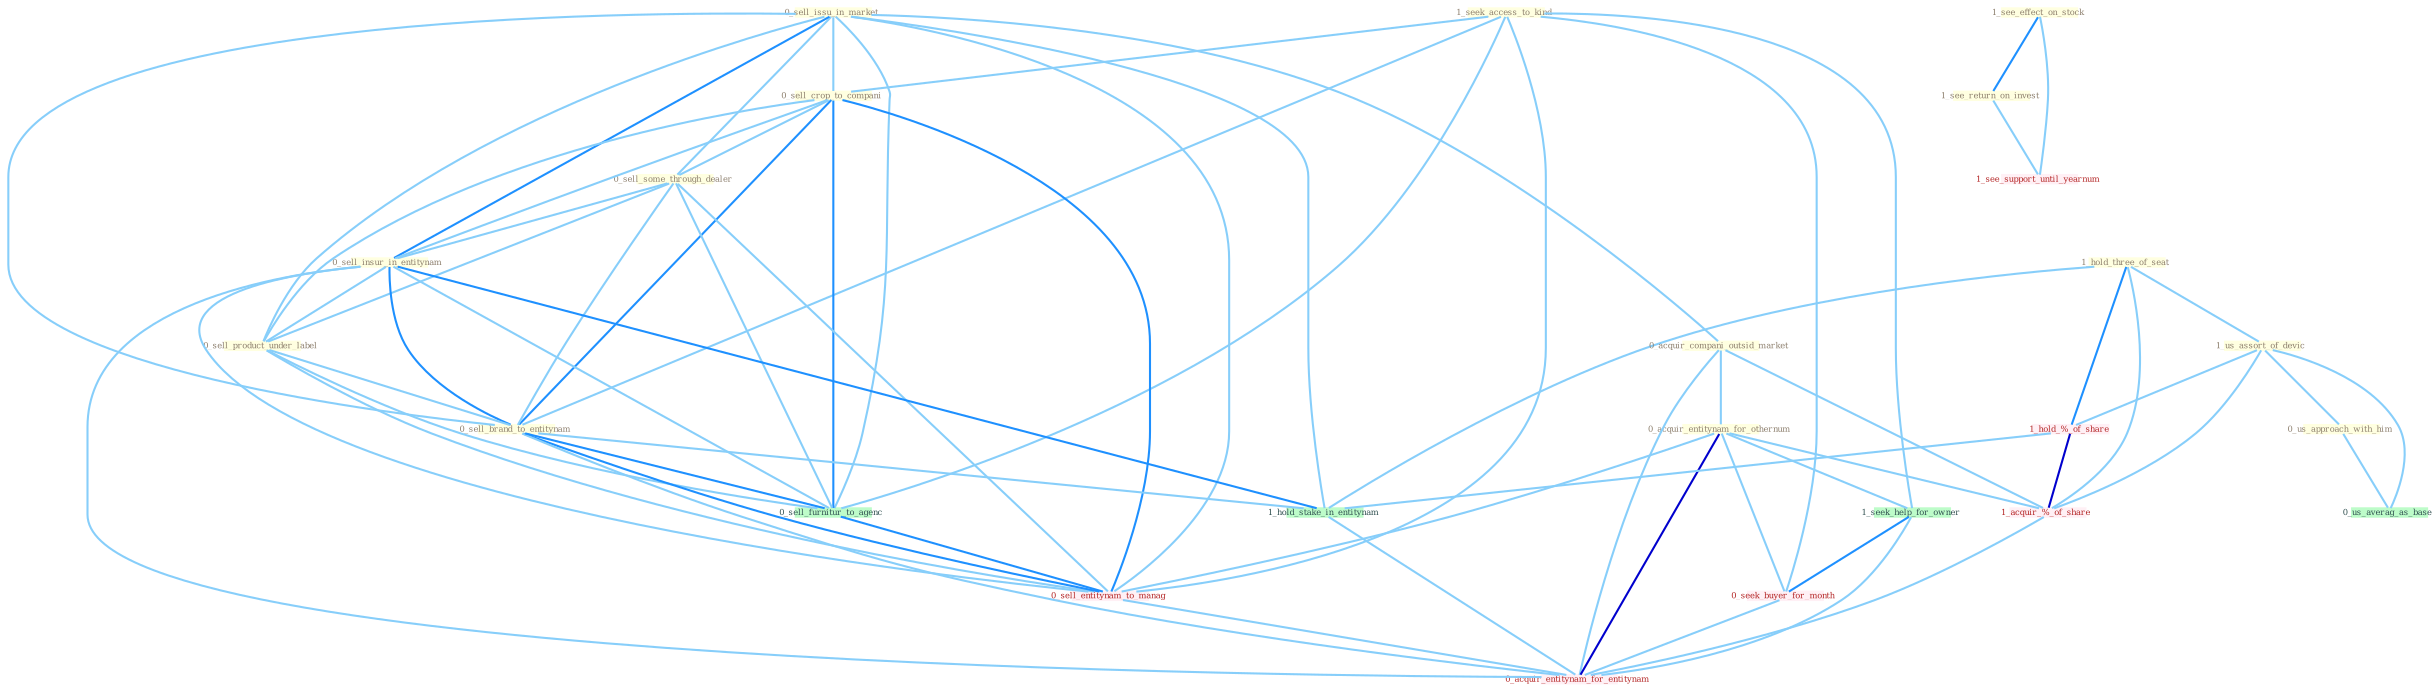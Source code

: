 Graph G{ 
    node
    [shape=polygon,style=filled,width=.5,height=.06,color="#BDFCC9",fixedsize=true,fontsize=4,
    fontcolor="#2f4f4f"];
    {node
    [color="#ffffe0", fontcolor="#8b7d6b"] "1_seek_access_to_kind " "1_hold_three_of_seat " "1_us_assort_of_devic " "1_see_effect_on_stock " "0_sell_issu_in_market " "0_acquir_compani_outsid_market " "0_sell_crop_to_compani " "0_us_approach_with_him " "0_sell_some_through_dealer " "0_acquir_entitynam_for_othernum " "0_sell_insur_in_entitynam " "1_see_return_on_invest " "0_sell_product_under_label " "0_sell_brand_to_entitynam "}
{node [color="#fff0f5", fontcolor="#b22222"] "1_hold_%_of_share " "0_seek_buyer_for_month " "1_acquir_%_of_share " "1_see_support_until_yearnum " "0_sell_entitynam_to_manag " "0_acquir_entitynam_for_entitynam "}
edge [color="#B0E2FF"];

	"1_seek_access_to_kind " -- "0_sell_crop_to_compani " [w="1", color="#87cefa" ];
	"1_seek_access_to_kind " -- "0_sell_brand_to_entitynam " [w="1", color="#87cefa" ];
	"1_seek_access_to_kind " -- "1_seek_help_for_owner " [w="1", color="#87cefa" ];
	"1_seek_access_to_kind " -- "0_seek_buyer_for_month " [w="1", color="#87cefa" ];
	"1_seek_access_to_kind " -- "0_sell_furnitur_to_agenc " [w="1", color="#87cefa" ];
	"1_seek_access_to_kind " -- "0_sell_entitynam_to_manag " [w="1", color="#87cefa" ];
	"1_hold_three_of_seat " -- "1_us_assort_of_devic " [w="1", color="#87cefa" ];
	"1_hold_three_of_seat " -- "1_hold_%_of_share " [w="2", color="#1e90ff" , len=0.8];
	"1_hold_three_of_seat " -- "1_hold_stake_in_entitynam " [w="1", color="#87cefa" ];
	"1_hold_three_of_seat " -- "1_acquir_%_of_share " [w="1", color="#87cefa" ];
	"1_us_assort_of_devic " -- "0_us_approach_with_him " [w="1", color="#87cefa" ];
	"1_us_assort_of_devic " -- "1_hold_%_of_share " [w="1", color="#87cefa" ];
	"1_us_assort_of_devic " -- "1_acquir_%_of_share " [w="1", color="#87cefa" ];
	"1_us_assort_of_devic " -- "0_us_averag_as_base " [w="1", color="#87cefa" ];
	"1_see_effect_on_stock " -- "1_see_return_on_invest " [w="2", color="#1e90ff" , len=0.8];
	"1_see_effect_on_stock " -- "1_see_support_until_yearnum " [w="1", color="#87cefa" ];
	"0_sell_issu_in_market " -- "0_acquir_compani_outsid_market " [w="1", color="#87cefa" ];
	"0_sell_issu_in_market " -- "0_sell_crop_to_compani " [w="1", color="#87cefa" ];
	"0_sell_issu_in_market " -- "0_sell_some_through_dealer " [w="1", color="#87cefa" ];
	"0_sell_issu_in_market " -- "0_sell_insur_in_entitynam " [w="2", color="#1e90ff" , len=0.8];
	"0_sell_issu_in_market " -- "0_sell_product_under_label " [w="1", color="#87cefa" ];
	"0_sell_issu_in_market " -- "0_sell_brand_to_entitynam " [w="1", color="#87cefa" ];
	"0_sell_issu_in_market " -- "1_hold_stake_in_entitynam " [w="1", color="#87cefa" ];
	"0_sell_issu_in_market " -- "0_sell_furnitur_to_agenc " [w="1", color="#87cefa" ];
	"0_sell_issu_in_market " -- "0_sell_entitynam_to_manag " [w="1", color="#87cefa" ];
	"0_acquir_compani_outsid_market " -- "0_acquir_entitynam_for_othernum " [w="1", color="#87cefa" ];
	"0_acquir_compani_outsid_market " -- "1_acquir_%_of_share " [w="1", color="#87cefa" ];
	"0_acquir_compani_outsid_market " -- "0_acquir_entitynam_for_entitynam " [w="1", color="#87cefa" ];
	"0_sell_crop_to_compani " -- "0_sell_some_through_dealer " [w="1", color="#87cefa" ];
	"0_sell_crop_to_compani " -- "0_sell_insur_in_entitynam " [w="1", color="#87cefa" ];
	"0_sell_crop_to_compani " -- "0_sell_product_under_label " [w="1", color="#87cefa" ];
	"0_sell_crop_to_compani " -- "0_sell_brand_to_entitynam " [w="2", color="#1e90ff" , len=0.8];
	"0_sell_crop_to_compani " -- "0_sell_furnitur_to_agenc " [w="2", color="#1e90ff" , len=0.8];
	"0_sell_crop_to_compani " -- "0_sell_entitynam_to_manag " [w="2", color="#1e90ff" , len=0.8];
	"0_us_approach_with_him " -- "0_us_averag_as_base " [w="1", color="#87cefa" ];
	"0_sell_some_through_dealer " -- "0_sell_insur_in_entitynam " [w="1", color="#87cefa" ];
	"0_sell_some_through_dealer " -- "0_sell_product_under_label " [w="1", color="#87cefa" ];
	"0_sell_some_through_dealer " -- "0_sell_brand_to_entitynam " [w="1", color="#87cefa" ];
	"0_sell_some_through_dealer " -- "0_sell_furnitur_to_agenc " [w="1", color="#87cefa" ];
	"0_sell_some_through_dealer " -- "0_sell_entitynam_to_manag " [w="1", color="#87cefa" ];
	"0_acquir_entitynam_for_othernum " -- "1_seek_help_for_owner " [w="1", color="#87cefa" ];
	"0_acquir_entitynam_for_othernum " -- "0_seek_buyer_for_month " [w="1", color="#87cefa" ];
	"0_acquir_entitynam_for_othernum " -- "1_acquir_%_of_share " [w="1", color="#87cefa" ];
	"0_acquir_entitynam_for_othernum " -- "0_sell_entitynam_to_manag " [w="1", color="#87cefa" ];
	"0_acquir_entitynam_for_othernum " -- "0_acquir_entitynam_for_entitynam " [w="3", color="#0000cd" , len=0.6];
	"0_sell_insur_in_entitynam " -- "0_sell_product_under_label " [w="1", color="#87cefa" ];
	"0_sell_insur_in_entitynam " -- "0_sell_brand_to_entitynam " [w="2", color="#1e90ff" , len=0.8];
	"0_sell_insur_in_entitynam " -- "1_hold_stake_in_entitynam " [w="2", color="#1e90ff" , len=0.8];
	"0_sell_insur_in_entitynam " -- "0_sell_furnitur_to_agenc " [w="1", color="#87cefa" ];
	"0_sell_insur_in_entitynam " -- "0_sell_entitynam_to_manag " [w="1", color="#87cefa" ];
	"0_sell_insur_in_entitynam " -- "0_acquir_entitynam_for_entitynam " [w="1", color="#87cefa" ];
	"1_see_return_on_invest " -- "1_see_support_until_yearnum " [w="1", color="#87cefa" ];
	"0_sell_product_under_label " -- "0_sell_brand_to_entitynam " [w="1", color="#87cefa" ];
	"0_sell_product_under_label " -- "0_sell_furnitur_to_agenc " [w="1", color="#87cefa" ];
	"0_sell_product_under_label " -- "0_sell_entitynam_to_manag " [w="1", color="#87cefa" ];
	"0_sell_brand_to_entitynam " -- "1_hold_stake_in_entitynam " [w="1", color="#87cefa" ];
	"0_sell_brand_to_entitynam " -- "0_sell_furnitur_to_agenc " [w="2", color="#1e90ff" , len=0.8];
	"0_sell_brand_to_entitynam " -- "0_sell_entitynam_to_manag " [w="2", color="#1e90ff" , len=0.8];
	"0_sell_brand_to_entitynam " -- "0_acquir_entitynam_for_entitynam " [w="1", color="#87cefa" ];
	"1_hold_%_of_share " -- "1_hold_stake_in_entitynam " [w="1", color="#87cefa" ];
	"1_hold_%_of_share " -- "1_acquir_%_of_share " [w="3", color="#0000cd" , len=0.6];
	"1_hold_stake_in_entitynam " -- "0_acquir_entitynam_for_entitynam " [w="1", color="#87cefa" ];
	"1_seek_help_for_owner " -- "0_seek_buyer_for_month " [w="2", color="#1e90ff" , len=0.8];
	"1_seek_help_for_owner " -- "0_acquir_entitynam_for_entitynam " [w="1", color="#87cefa" ];
	"0_seek_buyer_for_month " -- "0_acquir_entitynam_for_entitynam " [w="1", color="#87cefa" ];
	"1_acquir_%_of_share " -- "0_acquir_entitynam_for_entitynam " [w="1", color="#87cefa" ];
	"0_sell_furnitur_to_agenc " -- "0_sell_entitynam_to_manag " [w="2", color="#1e90ff" , len=0.8];
	"0_sell_entitynam_to_manag " -- "0_acquir_entitynam_for_entitynam " [w="1", color="#87cefa" ];
}